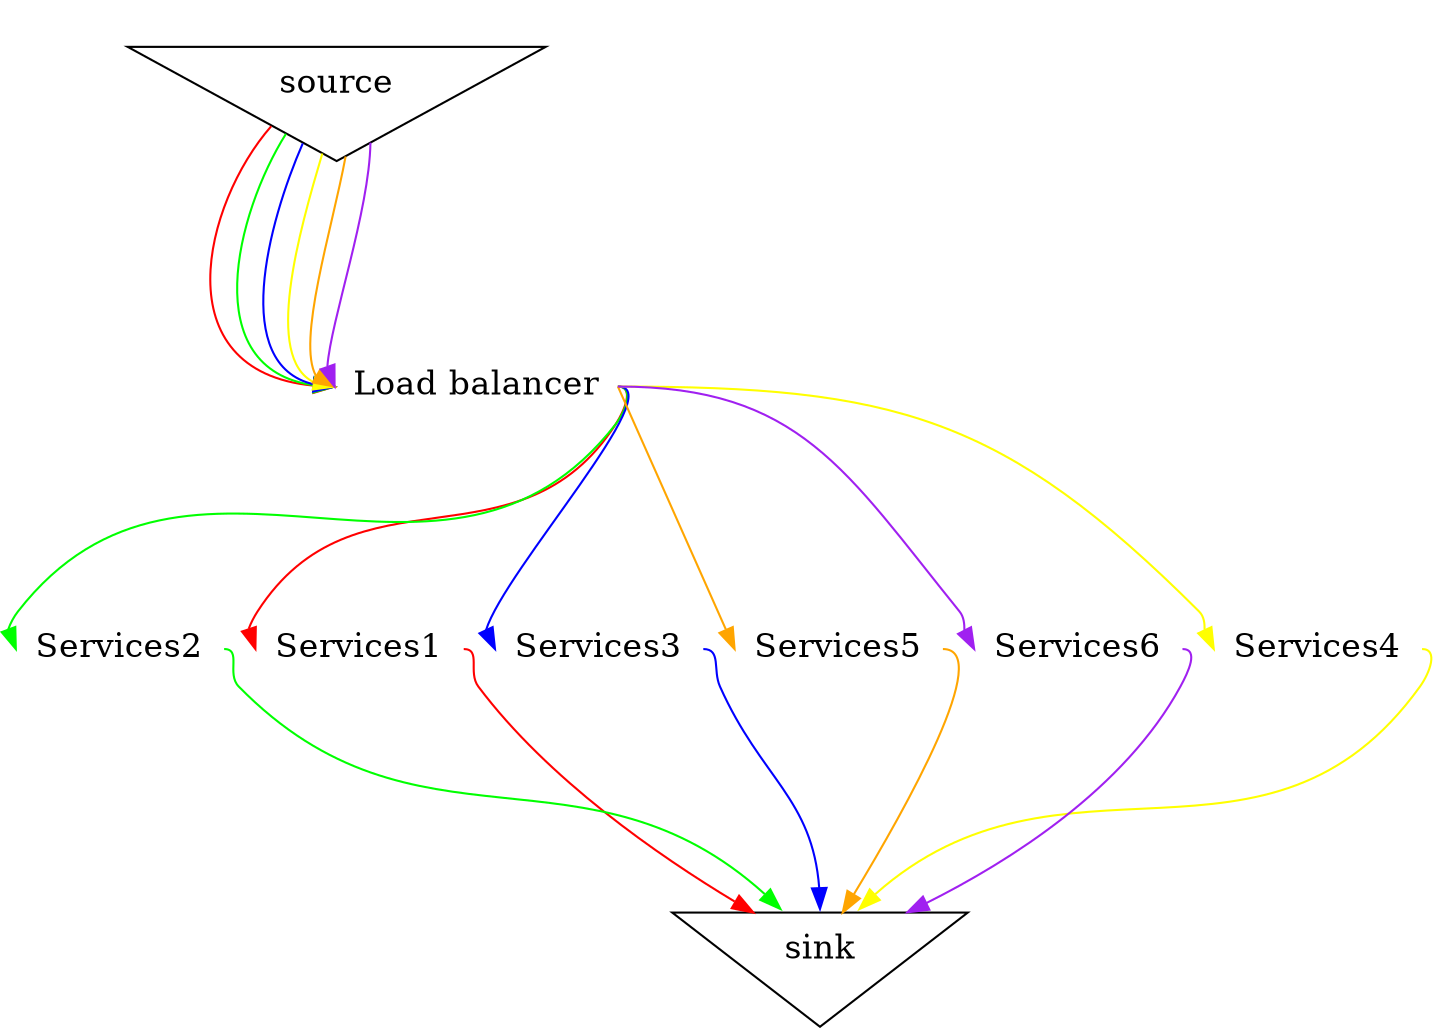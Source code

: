 // Simple PDQ model using embedded PNGs
// Created by NJG on Sunday, December 03, 2017
   
digraph G {
    compound=true;
    ranksep=1.25;

    node [shape=plaintext, fontsize=16, label=""];

    bgcolor=white;
    edge [arrowsize=1, color=black];
    graph[penwidth=0, labelloc="b"];

    /* Nodes */
    //{ rank=same; src; LB };
    
    src [shape=invtriangle, label="source"];
    snk [shape=invtriangle, label="sink"];
    LB [shape=none, label="Load balancer", image="multi-node.png"];
    svc1 [shape=none, label="Services1", image="multi-node.png"];
    svc2 [shape=none, label="Services2", image="multi-node.png"];
    svc3 [shape=none, label="Services3", image="multi-node.png"];
    svc4 [shape=none, label="Services4", image="multi-node.png"];
    svc5 [shape=none, label="Services5", image="multi-node.png"];
    svc6 [shape=none, label="Services6", image="multi-node.png"];

    /* Relationships */
    src -> LB:w[color="red"];
    LB:e -> svc1:w[color="red"];
    svc1:e -> snk:nnw[color="red"];
    
    src ->  LB:w[color="green"];
    LB:e -> svc2:w[color="green"];
    svc2:e -> snk:nw[color="green"];
    
    src -> LB:w[color="blue"];
    LB:e -> svc3:w[color="blue"];
    svc3:e -> snk:n[color="blue"];
    
    src -> LB:w[color="yellow"];
    LB:e -> svc4:w[color="yellow"];
    svc4:e -> snk:ne[color="yellow"];
    
    src -> LB:w[color="orange"];
    LB:e -> svc5:w[color="orange"];
    svc5:e -> snk[color="orange"];
    
    src -> LB:w[color="purple"];
    LB:e -> svc6:w[color="purple"];
    svc6:e -> snk:nne[color="purple"];
}



